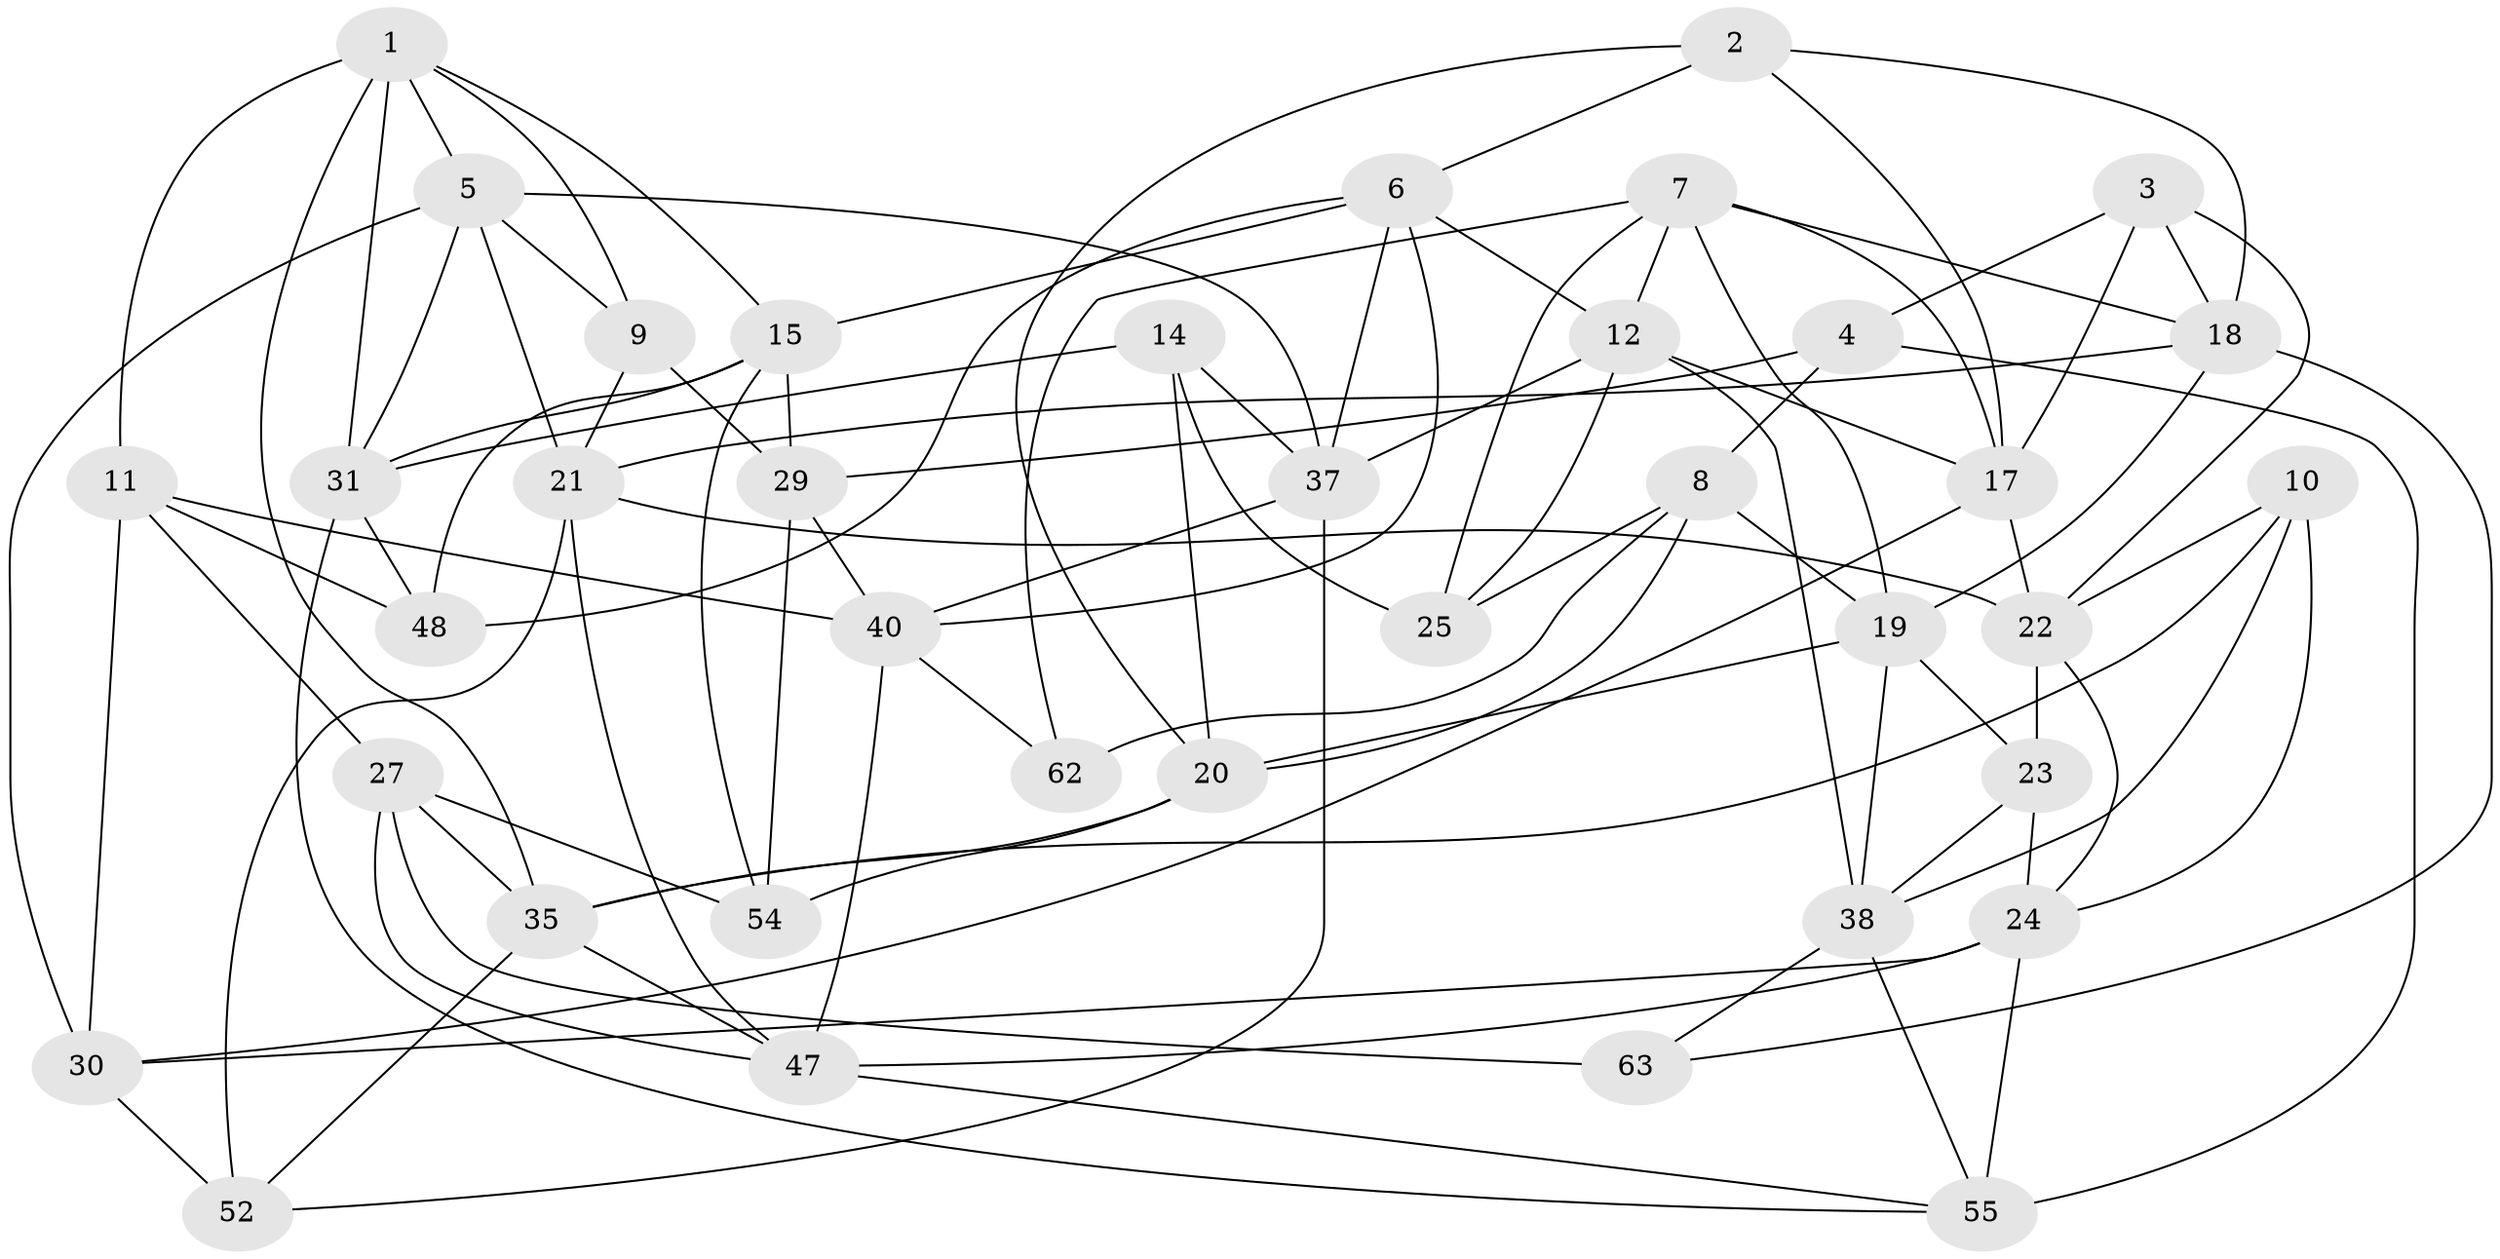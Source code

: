 // original degree distribution, {4: 1.0}
// Generated by graph-tools (version 1.1) at 2025/11/02/27/25 16:11:47]
// undirected, 38 vertices, 97 edges
graph export_dot {
graph [start="1"]
  node [color=gray90,style=filled];
  1 [super="+46"];
  2;
  3;
  4 [super="+51"];
  5 [super="+13"];
  6 [super="+56"];
  7 [super="+34"];
  8 [super="+28"];
  9;
  10;
  11 [super="+60"];
  12 [super="+58"];
  14;
  15 [super="+16"];
  17 [super="+39"];
  18 [super="+42"];
  19 [super="+33"];
  20 [super="+43"];
  21 [super="+36"];
  22 [super="+41"];
  23;
  24 [super="+26"];
  25;
  27 [super="+32"];
  29 [super="+50"];
  30 [super="+53"];
  31 [super="+64"];
  35 [super="+45"];
  37 [super="+49"];
  38 [super="+59"];
  40 [super="+44"];
  47 [super="+61"];
  48;
  52;
  54;
  55 [super="+57"];
  62;
  63;
  1 -- 15;
  1 -- 5;
  1 -- 9;
  1 -- 31;
  1 -- 35;
  1 -- 11;
  2 -- 17;
  2 -- 6;
  2 -- 20;
  2 -- 18;
  3 -- 22;
  3 -- 17;
  3 -- 4;
  3 -- 18;
  4 -- 29 [weight=2];
  4 -- 8;
  4 -- 55 [weight=2];
  5 -- 9;
  5 -- 30;
  5 -- 21;
  5 -- 31;
  5 -- 37;
  6 -- 48;
  6 -- 12;
  6 -- 15;
  6 -- 37;
  6 -- 40;
  7 -- 19;
  7 -- 25;
  7 -- 62;
  7 -- 17;
  7 -- 18;
  7 -- 12;
  8 -- 62 [weight=2];
  8 -- 20;
  8 -- 25;
  8 -- 19;
  9 -- 21;
  9 -- 29;
  10 -- 24;
  10 -- 22;
  10 -- 35;
  10 -- 38;
  11 -- 27;
  11 -- 30 [weight=2];
  11 -- 48;
  11 -- 40;
  12 -- 25;
  12 -- 37;
  12 -- 17;
  12 -- 38;
  14 -- 25;
  14 -- 31;
  14 -- 20;
  14 -- 37;
  15 -- 48;
  15 -- 31;
  15 -- 54;
  15 -- 29;
  17 -- 30;
  17 -- 22;
  18 -- 21;
  18 -- 63;
  18 -- 19;
  19 -- 23;
  19 -- 20;
  19 -- 38;
  20 -- 35;
  20 -- 54;
  21 -- 52;
  21 -- 47;
  21 -- 22;
  22 -- 24;
  22 -- 23;
  23 -- 38;
  23 -- 24;
  24 -- 47;
  24 -- 30;
  24 -- 55;
  27 -- 63 [weight=2];
  27 -- 54;
  27 -- 35;
  27 -- 47;
  29 -- 54;
  29 -- 40;
  30 -- 52;
  31 -- 48;
  31 -- 55;
  35 -- 52;
  35 -- 47;
  37 -- 40;
  37 -- 52;
  38 -- 63;
  38 -- 55;
  40 -- 62;
  40 -- 47;
  47 -- 55;
}
